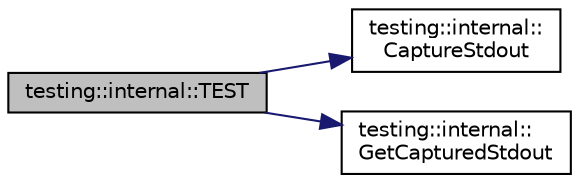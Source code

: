 digraph "testing::internal::TEST"
{
  edge [fontname="Helvetica",fontsize="10",labelfontname="Helvetica",labelfontsize="10"];
  node [fontname="Helvetica",fontsize="10",shape=record];
  rankdir="LR";
  Node3310 [label="testing::internal::TEST",height=0.2,width=0.4,color="black", fillcolor="grey75", style="filled", fontcolor="black"];
  Node3310 -> Node3311 [color="midnightblue",fontsize="10",style="solid",fontname="Helvetica"];
  Node3311 [label="testing::internal::\lCaptureStdout",height=0.2,width=0.4,color="black", fillcolor="white", style="filled",URL="$d0/da7/namespacetesting_1_1internal.html#acba06d4f0343dec407738ba5544af990"];
  Node3310 -> Node3312 [color="midnightblue",fontsize="10",style="solid",fontname="Helvetica"];
  Node3312 [label="testing::internal::\lGetCapturedStdout",height=0.2,width=0.4,color="black", fillcolor="white", style="filled",URL="$d0/da7/namespacetesting_1_1internal.html#aed657219a9856a8d249a3230de0c54ce"];
}
